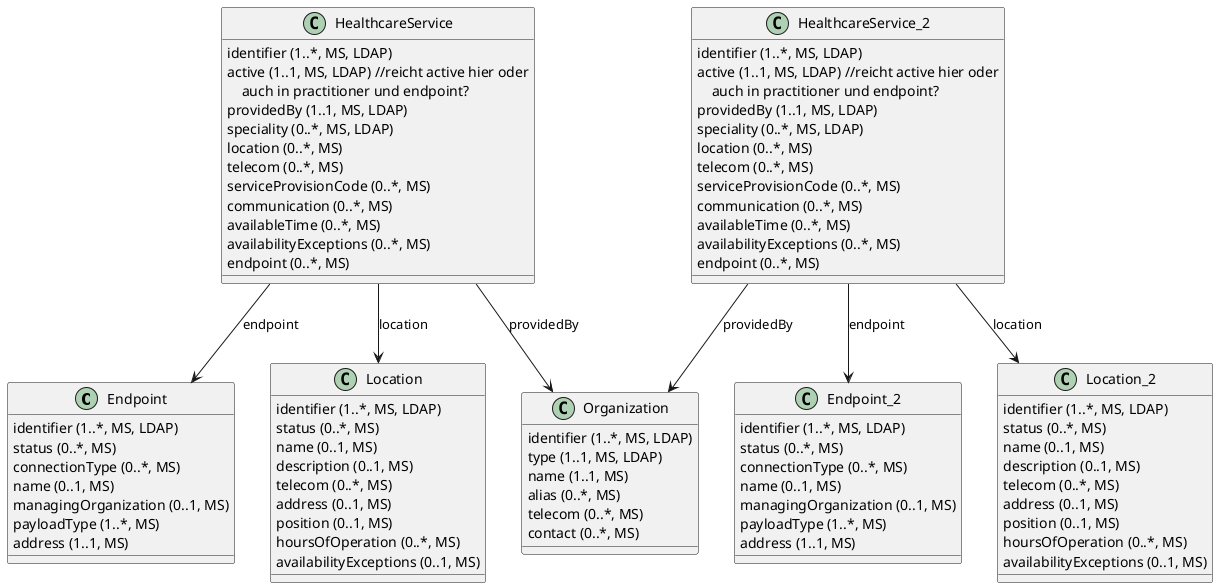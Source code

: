 @startuml
class Endpoint {
  {field} identifier (1..*, MS, LDAP)
  {field} status (0..*, MS)
  {field} connectionType (0..*, MS)
  {field} name (0..1, MS)
  {field} managingOrganization (0..1, MS)
  {field} payloadType (1..*, MS)
  {field} address (1..1, MS)
}
class Location {
  {field} identifier (1..*, MS, LDAP)
  {field} status (0..*, MS)
  {field} name (0..1, MS)
  {field} description (0..1, MS)
  {field} telecom (0..*, MS)
  {field} address (0..1, MS)
  {field} position (0..1, MS)
  {field} hoursOfOperation (0..*, MS)
  {field} availabilityExceptions (0..1, MS)
}
class HealthcareService {
  {field} identifier (1..*, MS, LDAP)
  {field} active (1..1, MS, LDAP) //reicht active hier oder\n    auch in practitioner und endpoint?
  {field} providedBy (1..1, MS, LDAP)
  {field} speciality (0..*, MS, LDAP)
  {field} location (0..*, MS)
  {field} telecom (0..*, MS)
  {field} serviceProvisionCode (0..*, MS)
  {field} communication (0..*, MS)
  '{field} appointmentRequired (0..1, MS)
  {field} availableTime (0..*, MS)
  {field} availabilityExceptions (0..*, MS)
  {field} endpoint (0..*, MS)
}
class Organization {
  {field} identifier (1..*, MS, LDAP)
  {field} type (1..1, MS, LDAP)
  {field} name (1..1, MS)
  {field} alias (0..*, MS)
  {field} telecom (0..*, MS)
  {field} contact (0..*, MS)
}

class HealthcareService_2 {
  {field} identifier (1..*, MS, LDAP)
  {field} active (1..1, MS, LDAP) //reicht active hier oder\n    auch in practitioner und endpoint?
  {field} providedBy (1..1, MS, LDAP)
  {field} speciality (0..*, MS, LDAP)
  {field} location (0..*, MS)
  {field} telecom (0..*, MS)
  {field} serviceProvisionCode (0..*, MS)
  {field} communication (0..*, MS)
  '{field} appointmentRequired (0..1, MS)
  {field} availableTime (0..*, MS)
  {field} availabilityExceptions (0..*, MS)
  {field} endpoint (0..*, MS)
}
class Endpoint_2 {
  {field} identifier (1..*, MS, LDAP)
  {field} status (0..*, MS)
  {field} connectionType (0..*, MS)
  {field} name (0..1, MS)
  {field} managingOrganization (0..1, MS)
  {field} payloadType (1..*, MS)
  {field} address (1..1, MS)
}
class Location_2 {
  {field} identifier (1..*, MS, LDAP)
  {field} status (0..*, MS)
  {field} name (0..1, MS)
  {field} description (0..1, MS)
  {field} telecom (0..*, MS)
  {field} address (0..1, MS)
  {field} position (0..1, MS)
  {field} hoursOfOperation (0..*, MS)
  {field} availabilityExceptions (0..1, MS)
}

HealthcareService --> Organization: providedBy
HealthcareService --> Endpoint: endpoint
HealthcareService --> Location: location
HealthcareService_2 --> Organization: providedBy
HealthcareService_2 --> Endpoint_2: endpoint
HealthcareService_2 --> Location_2:location

@enduml